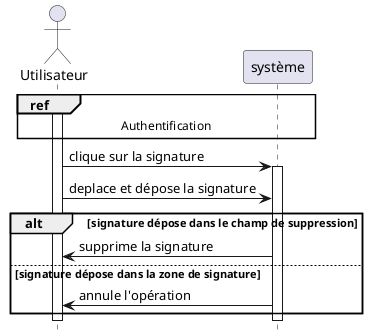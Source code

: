 @startuml delete_signature

hide footbox


actor "Utilisateur" as user
participant "système" as system


ref over user, system : Authentification
activate user
user -> system : clique sur la signature
activate system
user -> system : deplace et dépose la signature
alt signature dépose dans le champ de suppression
    system -> user : supprime la signature
else signature dépose dans la zone de signature
    system -> user : annule l'opération
end
deactivate system
deactivate user